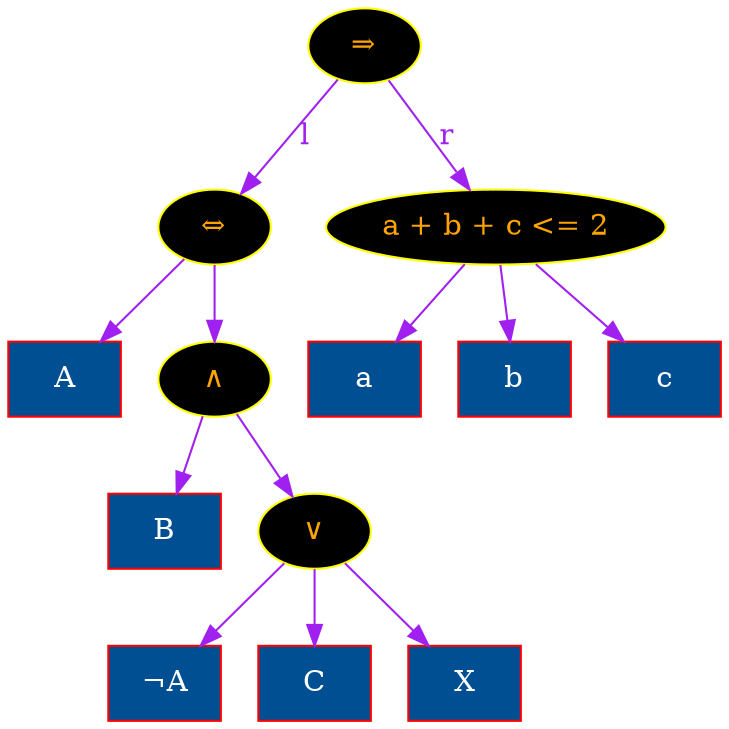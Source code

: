 digraph G {
  id0 [shape=box, style=filled, color="red", fontcolor="white", fillcolor="#004f93", label="A"];
  id1 [shape=box, style=filled, color="red", fontcolor="white", fillcolor="#004f93", label="¬A"];
  id2 [shape=box, style=filled, color="red", fontcolor="white", fillcolor="#004f93", label="B"];
  id3 [shape=box, style=filled, color="red", fontcolor="white", fillcolor="#004f93", label="C"];
  id4 [shape=box, style=filled, color="red", fontcolor="white", fillcolor="#004f93", label="X"];
  id5 [shape=box, style=filled, color="red", fontcolor="white", fillcolor="#004f93", label="a"];
  id6 [shape=box, style=filled, color="red", fontcolor="white", fillcolor="#004f93", label="b"];
  id7 [shape=box, style=filled, color="red", fontcolor="white", fillcolor="#004f93", label="c"];
  id8 [label="∨", style=filled, color="yellow", fontcolor="orange", fillcolor="black"];
  id8 -> id1 [color="purple", fontcolor="purple"];
  id8 -> id3 [color="purple", fontcolor="purple"];
  id8 -> id4 [color="purple", fontcolor="purple"];
  id9 [label="∧", style=filled, color="yellow", fontcolor="orange", fillcolor="black"];
  id9 -> id2 [color="purple", fontcolor="purple"];
  id9 -> id8 [color="purple", fontcolor="purple"];
  id10 [label="⇔", style=filled, color="yellow", fontcolor="orange", fillcolor="black"];
  id10 -> id0 [color="purple", fontcolor="purple"];
  id10 -> id9 [color="purple", fontcolor="purple"];
  id11 [label="a + b + c <= 2", style=filled, color="yellow", fontcolor="orange", fillcolor="black"];
  id11 -> id5 [color="purple", fontcolor="purple"];
  id11 -> id6 [color="purple", fontcolor="purple"];
  id11 -> id7 [color="purple", fontcolor="purple"];
  id12 [label="⇒", style=filled, color="yellow", fontcolor="orange", fillcolor="black"];
  id12 -> id10 [label=l, color="purple", fontcolor="purple"];
  id12 -> id11 [label=r, color="purple", fontcolor="purple"];
}

